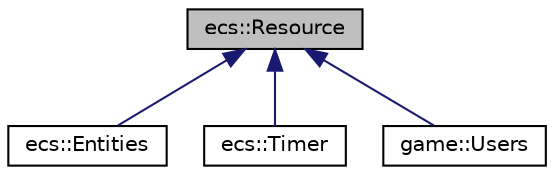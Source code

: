 digraph "ecs::Resource"
{
 // LATEX_PDF_SIZE
  edge [fontname="Helvetica",fontsize="10",labelfontname="Helvetica",labelfontsize="10"];
  node [fontname="Helvetica",fontsize="10",shape=record];
  Node1 [label="ecs::Resource",height=0.2,width=0.4,color="black", fillcolor="grey75", style="filled", fontcolor="black",tooltip=" "];
  Node1 -> Node2 [dir="back",color="midnightblue",fontsize="10",style="solid",fontname="Helvetica"];
  Node2 [label="ecs::Entities",height=0.2,width=0.4,color="black", fillcolor="white", style="filled",URL="$classecs_1_1_entities.html",tooltip="The entities world resource."];
  Node1 -> Node3 [dir="back",color="midnightblue",fontsize="10",style="solid",fontname="Helvetica"];
  Node3 [label="ecs::Timer",height=0.2,width=0.4,color="black", fillcolor="white", style="filled",URL="$classecs_1_1_timer.html",tooltip="Simple timer resource."];
  Node1 -> Node4 [dir="back",color="midnightblue",fontsize="10",style="solid",fontname="Helvetica"];
  Node4 [label="game::Users",height=0.2,width=0.4,color="black", fillcolor="white", style="filled",URL="$classgame_1_1_users.html",tooltip="Resource allowing to get users actions using the keybinds."];
}
